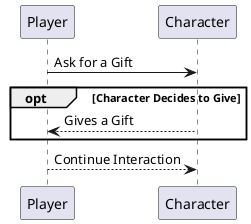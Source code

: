 @startuml
participant Player
participant Character

Player -> Character: Ask for a Gift
opt Character Decides to Give
  Character --> Player: Gives a Gift
end
Player --> Character: Continue Interaction
@enduml